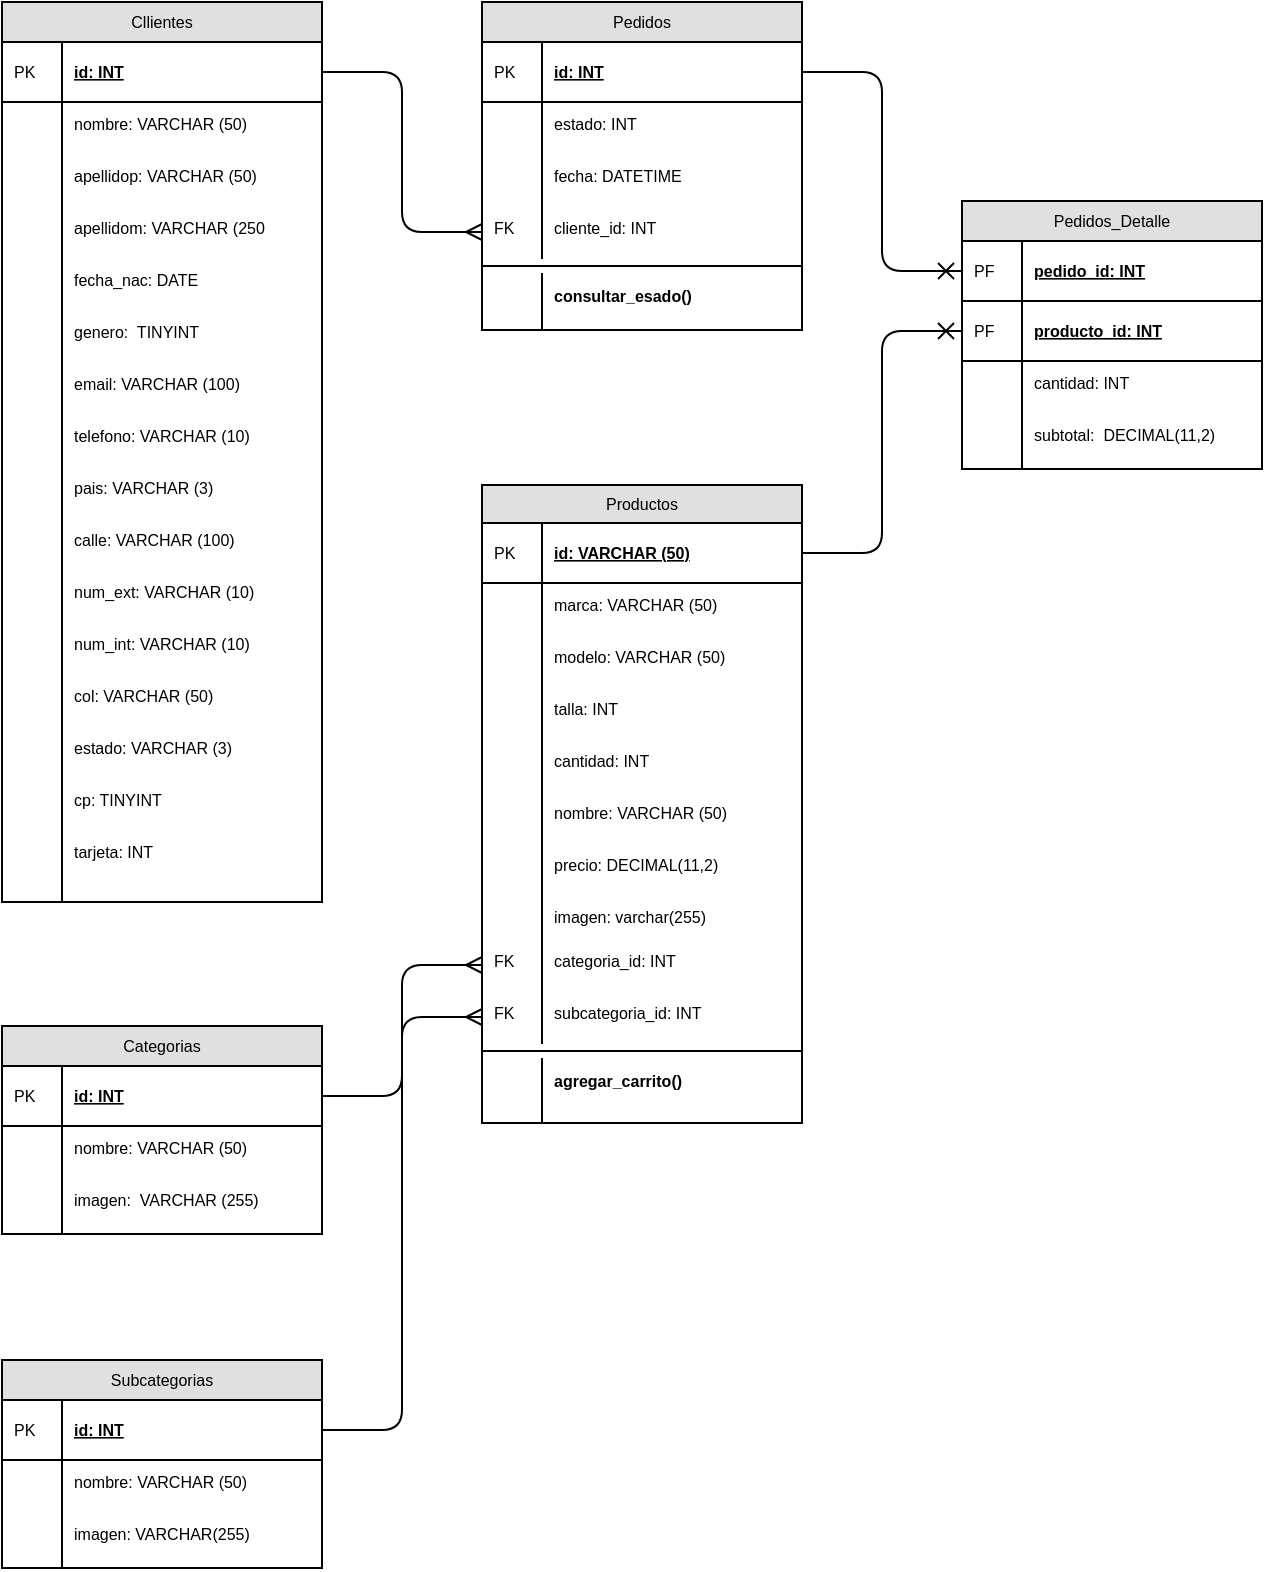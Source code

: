 <mxfile version="10.7.9" type="device"><diagram id="d4-4VoonNPBoHin0KI9T" name="Page-1"><mxGraphModel dx="964" dy="549" grid="1" gridSize="10" guides="1" tooltips="1" connect="1" arrows="1" fold="1" page="1" pageScale="1" pageWidth="827" pageHeight="1169" math="0" shadow="0"><root><mxCell id="0"/><mxCell id="1" parent="0"/><mxCell id="-AVGPWDkU3SRVyJvV21a-2" value="Cllientes" style="swimlane;fontStyle=0;childLayout=stackLayout;horizontal=1;startSize=20;fillColor=#e0e0e0;horizontalStack=0;resizeParent=1;resizeParentMax=0;resizeLast=0;collapsible=1;marginBottom=0;swimlaneFillColor=#ffffff;align=center;fontSize=8;" parent="1" vertex="1"><mxGeometry x="20" y="20" width="160" height="450" as="geometry"/></mxCell><mxCell id="-AVGPWDkU3SRVyJvV21a-3" value="id: INT" style="shape=partialRectangle;top=0;left=0;right=0;bottom=1;align=left;verticalAlign=middle;fillColor=none;spacingLeft=34;spacingRight=4;overflow=hidden;rotatable=0;points=[[0,0.5],[1,0.5]];portConstraint=eastwest;dropTarget=0;fontStyle=5;fontSize=8;" parent="-AVGPWDkU3SRVyJvV21a-2" vertex="1"><mxGeometry y="20" width="160" height="30" as="geometry"/></mxCell><mxCell id="-AVGPWDkU3SRVyJvV21a-4" value="PK" style="shape=partialRectangle;top=0;left=0;bottom=0;fillColor=none;align=left;verticalAlign=middle;spacingLeft=4;spacingRight=4;overflow=hidden;rotatable=0;points=[];portConstraint=eastwest;part=1;fontSize=8;" parent="-AVGPWDkU3SRVyJvV21a-3" vertex="1" connectable="0"><mxGeometry width="30" height="30" as="geometry"/></mxCell><mxCell id="-AVGPWDkU3SRVyJvV21a-5" value="nombre: VARCHAR (50)" style="shape=partialRectangle;top=0;left=0;right=0;bottom=0;align=left;verticalAlign=top;fillColor=none;spacingLeft=34;spacingRight=4;overflow=hidden;rotatable=0;points=[[0,0.5],[1,0.5]];portConstraint=eastwest;dropTarget=0;fontSize=8;" parent="-AVGPWDkU3SRVyJvV21a-2" vertex="1"><mxGeometry y="50" width="160" height="26" as="geometry"/></mxCell><mxCell id="-AVGPWDkU3SRVyJvV21a-6" value="" style="shape=partialRectangle;top=0;left=0;bottom=0;fillColor=none;align=left;verticalAlign=top;spacingLeft=4;spacingRight=4;overflow=hidden;rotatable=0;points=[];portConstraint=eastwest;part=1;fontSize=8;" parent="-AVGPWDkU3SRVyJvV21a-5" vertex="1" connectable="0"><mxGeometry width="30" height="26" as="geometry"/></mxCell><mxCell id="-AVGPWDkU3SRVyJvV21a-75" value="apellidop: VARCHAR (50)" style="shape=partialRectangle;top=0;left=0;right=0;bottom=0;align=left;verticalAlign=top;fillColor=none;spacingLeft=34;spacingRight=4;overflow=hidden;rotatable=0;points=[[0,0.5],[1,0.5]];portConstraint=eastwest;dropTarget=0;fontSize=8;" parent="-AVGPWDkU3SRVyJvV21a-2" vertex="1"><mxGeometry y="76" width="160" height="26" as="geometry"/></mxCell><mxCell id="-AVGPWDkU3SRVyJvV21a-76" value="" style="shape=partialRectangle;top=0;left=0;bottom=0;fillColor=none;align=left;verticalAlign=top;spacingLeft=4;spacingRight=4;overflow=hidden;rotatable=0;points=[];portConstraint=eastwest;part=1;fontSize=8;" parent="-AVGPWDkU3SRVyJvV21a-75" vertex="1" connectable="0"><mxGeometry width="30" height="26" as="geometry"/></mxCell><mxCell id="-AVGPWDkU3SRVyJvV21a-71" value="apellidom: VARCHAR (250" style="shape=partialRectangle;top=0;left=0;right=0;bottom=0;align=left;verticalAlign=top;fillColor=none;spacingLeft=34;spacingRight=4;overflow=hidden;rotatable=0;points=[[0,0.5],[1,0.5]];portConstraint=eastwest;dropTarget=0;fontSize=8;" parent="-AVGPWDkU3SRVyJvV21a-2" vertex="1"><mxGeometry y="102" width="160" height="26" as="geometry"/></mxCell><mxCell id="-AVGPWDkU3SRVyJvV21a-72" value="" style="shape=partialRectangle;top=0;left=0;bottom=0;fillColor=none;align=left;verticalAlign=top;spacingLeft=4;spacingRight=4;overflow=hidden;rotatable=0;points=[];portConstraint=eastwest;part=1;fontSize=8;" parent="-AVGPWDkU3SRVyJvV21a-71" vertex="1" connectable="0"><mxGeometry width="30" height="26" as="geometry"/></mxCell><mxCell id="-AVGPWDkU3SRVyJvV21a-7" value="fecha_nac: DATE" style="shape=partialRectangle;top=0;left=0;right=0;bottom=0;align=left;verticalAlign=top;fillColor=none;spacingLeft=34;spacingRight=4;overflow=hidden;rotatable=0;points=[[0,0.5],[1,0.5]];portConstraint=eastwest;dropTarget=0;fontSize=8;" parent="-AVGPWDkU3SRVyJvV21a-2" vertex="1"><mxGeometry y="128" width="160" height="26" as="geometry"/></mxCell><mxCell id="-AVGPWDkU3SRVyJvV21a-8" value="" style="shape=partialRectangle;top=0;left=0;bottom=0;fillColor=none;align=left;verticalAlign=top;spacingLeft=4;spacingRight=4;overflow=hidden;rotatable=0;points=[];portConstraint=eastwest;part=1;fontSize=8;" parent="-AVGPWDkU3SRVyJvV21a-7" vertex="1" connectable="0"><mxGeometry width="30" height="26" as="geometry"/></mxCell><mxCell id="-AVGPWDkU3SRVyJvV21a-80" value="genero:  TINYINT" style="shape=partialRectangle;top=0;left=0;right=0;bottom=0;align=left;verticalAlign=top;fillColor=none;spacingLeft=34;spacingRight=4;overflow=hidden;rotatable=0;points=[[0,0.5],[1,0.5]];portConstraint=eastwest;dropTarget=0;fontSize=8;" parent="-AVGPWDkU3SRVyJvV21a-2" vertex="1"><mxGeometry y="154" width="160" height="26" as="geometry"/></mxCell><mxCell id="-AVGPWDkU3SRVyJvV21a-81" value="" style="shape=partialRectangle;top=0;left=0;bottom=0;fillColor=none;align=left;verticalAlign=top;spacingLeft=4;spacingRight=4;overflow=hidden;rotatable=0;points=[];portConstraint=eastwest;part=1;fontSize=8;" parent="-AVGPWDkU3SRVyJvV21a-80" vertex="1" connectable="0"><mxGeometry width="30" height="26" as="geometry"/></mxCell><mxCell id="-AVGPWDkU3SRVyJvV21a-111" value="email: VARCHAR (100)" style="shape=partialRectangle;top=0;left=0;right=0;bottom=0;align=left;verticalAlign=top;fillColor=none;spacingLeft=34;spacingRight=4;overflow=hidden;rotatable=0;points=[[0,0.5],[1,0.5]];portConstraint=eastwest;dropTarget=0;fontSize=8;" parent="-AVGPWDkU3SRVyJvV21a-2" vertex="1"><mxGeometry y="180" width="160" height="26" as="geometry"/></mxCell><mxCell id="-AVGPWDkU3SRVyJvV21a-112" value="" style="shape=partialRectangle;top=0;left=0;bottom=0;fillColor=none;align=left;verticalAlign=top;spacingLeft=4;spacingRight=4;overflow=hidden;rotatable=0;points=[];portConstraint=eastwest;part=1;fontSize=8;" parent="-AVGPWDkU3SRVyJvV21a-111" vertex="1" connectable="0"><mxGeometry width="30" height="26" as="geometry"/></mxCell><mxCell id="-AVGPWDkU3SRVyJvV21a-113" value="telefono: VARCHAR (10)" style="shape=partialRectangle;top=0;left=0;right=0;bottom=0;align=left;verticalAlign=top;fillColor=none;spacingLeft=34;spacingRight=4;overflow=hidden;rotatable=0;points=[[0,0.5],[1,0.5]];portConstraint=eastwest;dropTarget=0;fontSize=8;" parent="-AVGPWDkU3SRVyJvV21a-2" vertex="1"><mxGeometry y="206" width="160" height="26" as="geometry"/></mxCell><mxCell id="-AVGPWDkU3SRVyJvV21a-114" value="" style="shape=partialRectangle;top=0;left=0;bottom=0;fillColor=none;align=left;verticalAlign=top;spacingLeft=4;spacingRight=4;overflow=hidden;rotatable=0;points=[];portConstraint=eastwest;part=1;fontSize=8;" parent="-AVGPWDkU3SRVyJvV21a-113" vertex="1" connectable="0"><mxGeometry width="30" height="26" as="geometry"/></mxCell><mxCell id="-AVGPWDkU3SRVyJvV21a-115" value="pais: VARCHAR (3)" style="shape=partialRectangle;top=0;left=0;right=0;bottom=0;align=left;verticalAlign=top;fillColor=none;spacingLeft=34;spacingRight=4;overflow=hidden;rotatable=0;points=[[0,0.5],[1,0.5]];portConstraint=eastwest;dropTarget=0;fontSize=8;" parent="-AVGPWDkU3SRVyJvV21a-2" vertex="1"><mxGeometry y="232" width="160" height="26" as="geometry"/></mxCell><mxCell id="-AVGPWDkU3SRVyJvV21a-116" value="" style="shape=partialRectangle;top=0;left=0;bottom=0;fillColor=none;align=left;verticalAlign=top;spacingLeft=4;spacingRight=4;overflow=hidden;rotatable=0;points=[];portConstraint=eastwest;part=1;fontSize=8;" parent="-AVGPWDkU3SRVyJvV21a-115" vertex="1" connectable="0"><mxGeometry width="30" height="26" as="geometry"/></mxCell><mxCell id="-AVGPWDkU3SRVyJvV21a-117" value="calle: VARCHAR (100)" style="shape=partialRectangle;top=0;left=0;right=0;bottom=0;align=left;verticalAlign=top;fillColor=none;spacingLeft=34;spacingRight=4;overflow=hidden;rotatable=0;points=[[0,0.5],[1,0.5]];portConstraint=eastwest;dropTarget=0;fontSize=8;" parent="-AVGPWDkU3SRVyJvV21a-2" vertex="1"><mxGeometry y="258" width="160" height="26" as="geometry"/></mxCell><mxCell id="-AVGPWDkU3SRVyJvV21a-118" value="" style="shape=partialRectangle;top=0;left=0;bottom=0;fillColor=none;align=left;verticalAlign=top;spacingLeft=4;spacingRight=4;overflow=hidden;rotatable=0;points=[];portConstraint=eastwest;part=1;fontSize=8;" parent="-AVGPWDkU3SRVyJvV21a-117" vertex="1" connectable="0"><mxGeometry width="30" height="26" as="geometry"/></mxCell><mxCell id="-AVGPWDkU3SRVyJvV21a-119" value="num_ext: VARCHAR (10)" style="shape=partialRectangle;top=0;left=0;right=0;bottom=0;align=left;verticalAlign=top;fillColor=none;spacingLeft=34;spacingRight=4;overflow=hidden;rotatable=0;points=[[0,0.5],[1,0.5]];portConstraint=eastwest;dropTarget=0;fontSize=8;" parent="-AVGPWDkU3SRVyJvV21a-2" vertex="1"><mxGeometry y="284" width="160" height="26" as="geometry"/></mxCell><mxCell id="-AVGPWDkU3SRVyJvV21a-120" value="" style="shape=partialRectangle;top=0;left=0;bottom=0;fillColor=none;align=left;verticalAlign=top;spacingLeft=4;spacingRight=4;overflow=hidden;rotatable=0;points=[];portConstraint=eastwest;part=1;fontSize=8;" parent="-AVGPWDkU3SRVyJvV21a-119" vertex="1" connectable="0"><mxGeometry width="30" height="26" as="geometry"/></mxCell><mxCell id="-AVGPWDkU3SRVyJvV21a-121" value="num_int: VARCHAR (10)" style="shape=partialRectangle;top=0;left=0;right=0;bottom=0;align=left;verticalAlign=top;fillColor=none;spacingLeft=34;spacingRight=4;overflow=hidden;rotatable=0;points=[[0,0.5],[1,0.5]];portConstraint=eastwest;dropTarget=0;fontSize=8;" parent="-AVGPWDkU3SRVyJvV21a-2" vertex="1"><mxGeometry y="310" width="160" height="26" as="geometry"/></mxCell><mxCell id="-AVGPWDkU3SRVyJvV21a-122" value="" style="shape=partialRectangle;top=0;left=0;bottom=0;fillColor=none;align=left;verticalAlign=top;spacingLeft=4;spacingRight=4;overflow=hidden;rotatable=0;points=[];portConstraint=eastwest;part=1;fontSize=8;" parent="-AVGPWDkU3SRVyJvV21a-121" vertex="1" connectable="0"><mxGeometry width="30" height="26" as="geometry"/></mxCell><mxCell id="-AVGPWDkU3SRVyJvV21a-123" value="col: VARCHAR (50)" style="shape=partialRectangle;top=0;left=0;right=0;bottom=0;align=left;verticalAlign=top;fillColor=none;spacingLeft=34;spacingRight=4;overflow=hidden;rotatable=0;points=[[0,0.5],[1,0.5]];portConstraint=eastwest;dropTarget=0;fontSize=8;" parent="-AVGPWDkU3SRVyJvV21a-2" vertex="1"><mxGeometry y="336" width="160" height="26" as="geometry"/></mxCell><mxCell id="-AVGPWDkU3SRVyJvV21a-124" value="" style="shape=partialRectangle;top=0;left=0;bottom=0;fillColor=none;align=left;verticalAlign=top;spacingLeft=4;spacingRight=4;overflow=hidden;rotatable=0;points=[];portConstraint=eastwest;part=1;fontSize=8;" parent="-AVGPWDkU3SRVyJvV21a-123" vertex="1" connectable="0"><mxGeometry width="30" height="26" as="geometry"/></mxCell><mxCell id="-AVGPWDkU3SRVyJvV21a-125" value="estado: VARCHAR (3)" style="shape=partialRectangle;top=0;left=0;right=0;bottom=0;align=left;verticalAlign=top;fillColor=none;spacingLeft=34;spacingRight=4;overflow=hidden;rotatable=0;points=[[0,0.5],[1,0.5]];portConstraint=eastwest;dropTarget=0;fontSize=8;" parent="-AVGPWDkU3SRVyJvV21a-2" vertex="1"><mxGeometry y="362" width="160" height="26" as="geometry"/></mxCell><mxCell id="-AVGPWDkU3SRVyJvV21a-126" value="" style="shape=partialRectangle;top=0;left=0;bottom=0;fillColor=none;align=left;verticalAlign=top;spacingLeft=4;spacingRight=4;overflow=hidden;rotatable=0;points=[];portConstraint=eastwest;part=1;fontSize=8;" parent="-AVGPWDkU3SRVyJvV21a-125" vertex="1" connectable="0"><mxGeometry width="30" height="26" as="geometry"/></mxCell><mxCell id="-AVGPWDkU3SRVyJvV21a-127" value="cp: TINYINT" style="shape=partialRectangle;top=0;left=0;right=0;bottom=0;align=left;verticalAlign=top;fillColor=none;spacingLeft=34;spacingRight=4;overflow=hidden;rotatable=0;points=[[0,0.5],[1,0.5]];portConstraint=eastwest;dropTarget=0;fontSize=8;" parent="-AVGPWDkU3SRVyJvV21a-2" vertex="1"><mxGeometry y="388" width="160" height="26" as="geometry"/></mxCell><mxCell id="-AVGPWDkU3SRVyJvV21a-128" value="" style="shape=partialRectangle;top=0;left=0;bottom=0;fillColor=none;align=left;verticalAlign=top;spacingLeft=4;spacingRight=4;overflow=hidden;rotatable=0;points=[];portConstraint=eastwest;part=1;fontSize=8;" parent="-AVGPWDkU3SRVyJvV21a-127" vertex="1" connectable="0"><mxGeometry width="30" height="26" as="geometry"/></mxCell><mxCell id="-AVGPWDkU3SRVyJvV21a-129" value="tarjeta: INT" style="shape=partialRectangle;top=0;left=0;right=0;bottom=0;align=left;verticalAlign=top;fillColor=none;spacingLeft=34;spacingRight=4;overflow=hidden;rotatable=0;points=[[0,0.5],[1,0.5]];portConstraint=eastwest;dropTarget=0;fontSize=8;" parent="-AVGPWDkU3SRVyJvV21a-2" vertex="1"><mxGeometry y="414" width="160" height="26" as="geometry"/></mxCell><mxCell id="-AVGPWDkU3SRVyJvV21a-130" value="" style="shape=partialRectangle;top=0;left=0;bottom=0;fillColor=none;align=left;verticalAlign=top;spacingLeft=4;spacingRight=4;overflow=hidden;rotatable=0;points=[];portConstraint=eastwest;part=1;fontSize=8;" parent="-AVGPWDkU3SRVyJvV21a-129" vertex="1" connectable="0"><mxGeometry width="30" height="26" as="geometry"/></mxCell><mxCell id="-AVGPWDkU3SRVyJvV21a-11" value="" style="shape=partialRectangle;top=0;left=0;right=0;bottom=0;align=left;verticalAlign=top;fillColor=none;spacingLeft=34;spacingRight=4;overflow=hidden;rotatable=0;points=[[0,0.5],[1,0.5]];portConstraint=eastwest;dropTarget=0;fontSize=8;" parent="-AVGPWDkU3SRVyJvV21a-2" vertex="1"><mxGeometry y="440" width="160" height="10" as="geometry"/></mxCell><mxCell id="-AVGPWDkU3SRVyJvV21a-12" value="" style="shape=partialRectangle;top=0;left=0;bottom=0;fillColor=none;align=left;verticalAlign=top;spacingLeft=4;spacingRight=4;overflow=hidden;rotatable=0;points=[];portConstraint=eastwest;part=1;fontSize=8;" parent="-AVGPWDkU3SRVyJvV21a-11" vertex="1" connectable="0"><mxGeometry width="30" height="10" as="geometry"/></mxCell><mxCell id="-AVGPWDkU3SRVyJvV21a-59" value="Pedidos" style="swimlane;fontStyle=0;childLayout=stackLayout;horizontal=1;startSize=20;fillColor=#e0e0e0;horizontalStack=0;resizeParent=1;resizeParentMax=0;resizeLast=0;collapsible=1;marginBottom=0;swimlaneFillColor=#ffffff;align=center;fontSize=8;" parent="1" vertex="1"><mxGeometry x="260" y="20" width="160" height="164" as="geometry"/></mxCell><mxCell id="-AVGPWDkU3SRVyJvV21a-60" value="id: INT" style="shape=partialRectangle;top=0;left=0;right=0;bottom=1;align=left;verticalAlign=middle;fillColor=none;spacingLeft=34;spacingRight=4;overflow=hidden;rotatable=0;points=[[0,0.5],[1,0.5]];portConstraint=eastwest;dropTarget=0;fontStyle=5;fontSize=8;" parent="-AVGPWDkU3SRVyJvV21a-59" vertex="1"><mxGeometry y="20" width="160" height="30" as="geometry"/></mxCell><mxCell id="-AVGPWDkU3SRVyJvV21a-61" value="PK" style="shape=partialRectangle;top=0;left=0;bottom=0;fillColor=none;align=left;verticalAlign=middle;spacingLeft=4;spacingRight=4;overflow=hidden;rotatable=0;points=[];portConstraint=eastwest;part=1;fontSize=8;" parent="-AVGPWDkU3SRVyJvV21a-60" vertex="1" connectable="0"><mxGeometry width="30" height="30" as="geometry"/></mxCell><mxCell id="-AVGPWDkU3SRVyJvV21a-135" value="estado: INT" style="shape=partialRectangle;top=0;left=0;right=0;bottom=0;align=left;verticalAlign=top;fillColor=none;spacingLeft=34;spacingRight=4;overflow=hidden;rotatable=0;points=[[0,0.5],[1,0.5]];portConstraint=eastwest;dropTarget=0;fontSize=8;" parent="-AVGPWDkU3SRVyJvV21a-59" vertex="1"><mxGeometry y="50" width="160" height="26" as="geometry"/></mxCell><mxCell id="-AVGPWDkU3SRVyJvV21a-136" value="" style="shape=partialRectangle;top=0;left=0;bottom=0;fillColor=none;align=left;verticalAlign=top;spacingLeft=4;spacingRight=4;overflow=hidden;rotatable=0;points=[];portConstraint=eastwest;part=1;fontSize=8;" parent="-AVGPWDkU3SRVyJvV21a-135" vertex="1" connectable="0"><mxGeometry width="30" height="26" as="geometry"/></mxCell><mxCell id="-AVGPWDkU3SRVyJvV21a-108" value="fecha: DATETIME&#10;" style="shape=partialRectangle;top=0;left=0;right=0;bottom=0;align=left;verticalAlign=top;fillColor=none;spacingLeft=34;spacingRight=4;overflow=hidden;rotatable=0;points=[[0,0.5],[1,0.5]];portConstraint=eastwest;dropTarget=0;fontSize=8;" parent="-AVGPWDkU3SRVyJvV21a-59" vertex="1"><mxGeometry y="76" width="160" height="26" as="geometry"/></mxCell><mxCell id="-AVGPWDkU3SRVyJvV21a-109" value="" style="shape=partialRectangle;top=0;left=0;bottom=0;fillColor=none;align=left;verticalAlign=top;spacingLeft=4;spacingRight=4;overflow=hidden;rotatable=0;points=[];portConstraint=eastwest;part=1;fontSize=8;" parent="-AVGPWDkU3SRVyJvV21a-108" vertex="1" connectable="0"><mxGeometry width="30" height="26" as="geometry"/></mxCell><mxCell id="g6530KX5mMqyY2j0Sj3D-3" value="cliente_id: INT" style="shape=partialRectangle;top=0;left=0;right=0;bottom=0;align=left;verticalAlign=top;fillColor=none;spacingLeft=34;spacingRight=4;overflow=hidden;rotatable=0;points=[[0,0.5],[1,0.5]];portConstraint=eastwest;dropTarget=0;fontSize=8;" parent="-AVGPWDkU3SRVyJvV21a-59" vertex="1"><mxGeometry y="102" width="160" height="26" as="geometry"/></mxCell><mxCell id="g6530KX5mMqyY2j0Sj3D-4" value="FK" style="shape=partialRectangle;top=0;left=0;bottom=0;fillColor=none;align=left;verticalAlign=top;spacingLeft=4;spacingRight=4;overflow=hidden;rotatable=0;points=[];portConstraint=eastwest;part=1;fontSize=8;" parent="g6530KX5mMqyY2j0Sj3D-3" vertex="1" connectable="0"><mxGeometry width="30" height="26" as="geometry"/></mxCell><mxCell id="-AVGPWDkU3SRVyJvV21a-181" value="" style="line;strokeWidth=1;fillColor=none;align=left;verticalAlign=middle;spacingTop=-1;spacingLeft=3;spacingRight=3;rotatable=0;labelPosition=right;points=[];portConstraint=eastwest;fontSize=12;" parent="-AVGPWDkU3SRVyJvV21a-59" vertex="1"><mxGeometry y="128" width="160" height="8" as="geometry"/></mxCell><mxCell id="-AVGPWDkU3SRVyJvV21a-182" value="consultar_esado()" style="shape=partialRectangle;top=0;left=0;right=0;bottom=0;align=left;verticalAlign=top;fillColor=none;spacingLeft=34;spacingRight=4;overflow=hidden;rotatable=0;points=[[0,0.5],[1,0.5]];portConstraint=eastwest;dropTarget=0;fontSize=8;fontStyle=1" parent="-AVGPWDkU3SRVyJvV21a-59" vertex="1"><mxGeometry y="136" width="160" height="26" as="geometry"/></mxCell><mxCell id="-AVGPWDkU3SRVyJvV21a-183" value="" style="shape=partialRectangle;top=0;left=0;bottom=0;fillColor=none;align=left;verticalAlign=top;spacingLeft=4;spacingRight=4;overflow=hidden;rotatable=0;points=[];portConstraint=eastwest;part=1;fontSize=8;" parent="-AVGPWDkU3SRVyJvV21a-182" vertex="1" connectable="0"><mxGeometry width="30" height="26" as="geometry"/></mxCell><mxCell id="-AVGPWDkU3SRVyJvV21a-68" value="" style="shape=partialRectangle;top=0;left=0;right=0;bottom=0;align=left;verticalAlign=top;fillColor=none;spacingLeft=34;spacingRight=4;overflow=hidden;rotatable=0;points=[[0,0.5],[1,0.5]];portConstraint=eastwest;dropTarget=0;fontSize=8;" parent="-AVGPWDkU3SRVyJvV21a-59" vertex="1"><mxGeometry y="162" width="160" height="2" as="geometry"/></mxCell><mxCell id="-AVGPWDkU3SRVyJvV21a-69" value="" style="shape=partialRectangle;top=0;left=0;bottom=0;fillColor=none;align=left;verticalAlign=top;spacingLeft=4;spacingRight=4;overflow=hidden;rotatable=0;points=[];portConstraint=eastwest;part=1;fontSize=8;" parent="-AVGPWDkU3SRVyJvV21a-68" vertex="1" connectable="0"><mxGeometry width="30" height="2" as="geometry"/></mxCell><mxCell id="-AVGPWDkU3SRVyJvV21a-70" value="" style="endArrow=none;html=1;exitX=0;exitY=0.5;exitDx=0;exitDy=0;edgeStyle=elbowEdgeStyle;startArrow=ERmany;startFill=0;fontSize=8;" parent="1" source="g6530KX5mMqyY2j0Sj3D-3" target="-AVGPWDkU3SRVyJvV21a-3" edge="1"><mxGeometry width="50" height="50" relative="1" as="geometry"><mxPoint x="220.333" y="76" as="sourcePoint"/><mxPoint x="290" y="39" as="targetPoint"/></mxGeometry></mxCell><mxCell id="-AVGPWDkU3SRVyJvV21a-82" value="Productos" style="swimlane;fontStyle=0;childLayout=stackLayout;horizontal=1;startSize=19;fillColor=#e0e0e0;horizontalStack=0;resizeParent=1;resizeParentMax=0;resizeLast=0;collapsible=1;marginBottom=0;swimlaneFillColor=#ffffff;align=center;fontSize=8;" parent="1" vertex="1"><mxGeometry x="260" y="261.5" width="160" height="319" as="geometry"/></mxCell><mxCell id="-AVGPWDkU3SRVyJvV21a-83" value="id: VARCHAR (50)" style="shape=partialRectangle;top=0;left=0;right=0;bottom=1;align=left;verticalAlign=middle;fillColor=none;spacingLeft=34;spacingRight=4;overflow=hidden;rotatable=0;points=[[0,0.5],[1,0.5]];portConstraint=eastwest;dropTarget=0;fontStyle=5;fontSize=8;" parent="-AVGPWDkU3SRVyJvV21a-82" vertex="1"><mxGeometry y="19" width="160" height="30" as="geometry"/></mxCell><mxCell id="-AVGPWDkU3SRVyJvV21a-84" value="PK" style="shape=partialRectangle;top=0;left=0;bottom=0;fillColor=none;align=left;verticalAlign=middle;spacingLeft=4;spacingRight=4;overflow=hidden;rotatable=0;points=[];portConstraint=eastwest;part=1;fontSize=8;" parent="-AVGPWDkU3SRVyJvV21a-83" vertex="1" connectable="0"><mxGeometry width="30" height="30" as="geometry"/></mxCell><mxCell id="-AVGPWDkU3SRVyJvV21a-95" value="marca: VARCHAR (50)" style="shape=partialRectangle;top=0;left=0;right=0;bottom=0;align=left;verticalAlign=top;fillColor=none;spacingLeft=34;spacingRight=4;overflow=hidden;rotatable=0;points=[[0,0.5],[1,0.5]];portConstraint=eastwest;dropTarget=0;fontSize=8;" parent="-AVGPWDkU3SRVyJvV21a-82" vertex="1"><mxGeometry y="49" width="160" height="26" as="geometry"/></mxCell><mxCell id="-AVGPWDkU3SRVyJvV21a-96" value="" style="shape=partialRectangle;top=0;left=0;bottom=0;fillColor=none;align=left;verticalAlign=top;spacingLeft=4;spacingRight=4;overflow=hidden;rotatable=0;points=[];portConstraint=eastwest;part=1;fontSize=8;" parent="-AVGPWDkU3SRVyJvV21a-95" vertex="1" connectable="0"><mxGeometry width="30" height="26" as="geometry"/></mxCell><mxCell id="-AVGPWDkU3SRVyJvV21a-97" value="modelo: VARCHAR (50)" style="shape=partialRectangle;top=0;left=0;right=0;bottom=0;align=left;verticalAlign=top;fillColor=none;spacingLeft=34;spacingRight=4;overflow=hidden;rotatable=0;points=[[0,0.5],[1,0.5]];portConstraint=eastwest;dropTarget=0;fontSize=8;" parent="-AVGPWDkU3SRVyJvV21a-82" vertex="1"><mxGeometry y="75" width="160" height="26" as="geometry"/></mxCell><mxCell id="-AVGPWDkU3SRVyJvV21a-98" value="" style="shape=partialRectangle;top=0;left=0;bottom=0;fillColor=none;align=left;verticalAlign=top;spacingLeft=4;spacingRight=4;overflow=hidden;rotatable=0;points=[];portConstraint=eastwest;part=1;fontSize=8;" parent="-AVGPWDkU3SRVyJvV21a-97" vertex="1" connectable="0"><mxGeometry width="30" height="26" as="geometry"/></mxCell><mxCell id="-AVGPWDkU3SRVyJvV21a-101" value="talla: INT" style="shape=partialRectangle;top=0;left=0;right=0;bottom=0;align=left;verticalAlign=top;fillColor=none;spacingLeft=34;spacingRight=4;overflow=hidden;rotatable=0;points=[[0,0.5],[1,0.5]];portConstraint=eastwest;dropTarget=0;fontSize=8;" parent="-AVGPWDkU3SRVyJvV21a-82" vertex="1"><mxGeometry y="101" width="160" height="26" as="geometry"/></mxCell><mxCell id="-AVGPWDkU3SRVyJvV21a-102" value="" style="shape=partialRectangle;top=0;left=0;bottom=0;fillColor=none;align=left;verticalAlign=top;spacingLeft=4;spacingRight=4;overflow=hidden;rotatable=0;points=[];portConstraint=eastwest;part=1;fontSize=8;" parent="-AVGPWDkU3SRVyJvV21a-101" vertex="1" connectable="0"><mxGeometry width="30" height="26" as="geometry"/></mxCell><mxCell id="-AVGPWDkU3SRVyJvV21a-150" value="cantidad: INT" style="shape=partialRectangle;top=0;left=0;right=0;bottom=0;align=left;verticalAlign=top;fillColor=none;spacingLeft=34;spacingRight=4;overflow=hidden;rotatable=0;points=[[0,0.5],[1,0.5]];portConstraint=eastwest;dropTarget=0;fontSize=8;" parent="-AVGPWDkU3SRVyJvV21a-82" vertex="1"><mxGeometry y="127" width="160" height="26" as="geometry"/></mxCell><mxCell id="-AVGPWDkU3SRVyJvV21a-151" value="" style="shape=partialRectangle;top=0;left=0;bottom=0;fillColor=none;align=left;verticalAlign=top;spacingLeft=4;spacingRight=4;overflow=hidden;rotatable=0;points=[];portConstraint=eastwest;part=1;fontSize=8;" parent="-AVGPWDkU3SRVyJvV21a-150" vertex="1" connectable="0"><mxGeometry width="30" height="26" as="geometry"/></mxCell><mxCell id="-AVGPWDkU3SRVyJvV21a-103" value="nombre: VARCHAR (50)" style="shape=partialRectangle;top=0;left=0;right=0;bottom=0;align=left;verticalAlign=top;fillColor=none;spacingLeft=34;spacingRight=4;overflow=hidden;rotatable=0;points=[[0,0.5],[1,0.5]];portConstraint=eastwest;dropTarget=0;fontSize=8;" parent="-AVGPWDkU3SRVyJvV21a-82" vertex="1"><mxGeometry y="153" width="160" height="26" as="geometry"/></mxCell><mxCell id="-AVGPWDkU3SRVyJvV21a-104" value="" style="shape=partialRectangle;top=0;left=0;bottom=0;fillColor=none;align=left;verticalAlign=top;spacingLeft=4;spacingRight=4;overflow=hidden;rotatable=0;points=[];portConstraint=eastwest;part=1;fontSize=8;" parent="-AVGPWDkU3SRVyJvV21a-103" vertex="1" connectable="0"><mxGeometry width="30" height="26" as="geometry"/></mxCell><mxCell id="-AVGPWDkU3SRVyJvV21a-99" value="precio: DECIMAL(11,2)" style="shape=partialRectangle;top=0;left=0;right=0;bottom=0;align=left;verticalAlign=top;fillColor=none;spacingLeft=34;spacingRight=4;overflow=hidden;rotatable=0;points=[[0,0.5],[1,0.5]];portConstraint=eastwest;dropTarget=0;fontSize=8;" parent="-AVGPWDkU3SRVyJvV21a-82" vertex="1"><mxGeometry y="179" width="160" height="26" as="geometry"/></mxCell><mxCell id="-AVGPWDkU3SRVyJvV21a-100" value="" style="shape=partialRectangle;top=0;left=0;bottom=0;fillColor=none;align=left;verticalAlign=top;spacingLeft=4;spacingRight=4;overflow=hidden;rotatable=0;points=[];portConstraint=eastwest;part=1;fontSize=8;" parent="-AVGPWDkU3SRVyJvV21a-99" vertex="1" connectable="0"><mxGeometry width="30" height="26" as="geometry"/></mxCell><mxCell id="-AVGPWDkU3SRVyJvV21a-87" value="imagen: varchar(255)" style="shape=partialRectangle;top=0;left=0;right=0;bottom=0;align=left;verticalAlign=top;fillColor=none;spacingLeft=34;spacingRight=4;overflow=hidden;rotatable=0;points=[[0,0.5],[1,0.5]];portConstraint=eastwest;dropTarget=0;fontSize=8;" parent="-AVGPWDkU3SRVyJvV21a-82" vertex="1"><mxGeometry y="205" width="160" height="22" as="geometry"/></mxCell><mxCell id="-AVGPWDkU3SRVyJvV21a-88" value="" style="shape=partialRectangle;top=0;left=0;bottom=0;fillColor=none;align=left;verticalAlign=top;spacingLeft=4;spacingRight=4;overflow=hidden;rotatable=0;points=[];portConstraint=eastwest;part=1;fontSize=8;" parent="-AVGPWDkU3SRVyJvV21a-87" vertex="1" connectable="0"><mxGeometry width="30" height="22" as="geometry"/></mxCell><mxCell id="-AVGPWDkU3SRVyJvV21a-93" value="categoria_id: INT" style="shape=partialRectangle;top=0;left=0;right=0;bottom=0;align=left;verticalAlign=top;fillColor=none;spacingLeft=34;spacingRight=4;overflow=hidden;rotatable=0;points=[[0,0.5],[1,0.5]];portConstraint=eastwest;dropTarget=0;fontSize=8;" parent="-AVGPWDkU3SRVyJvV21a-82" vertex="1"><mxGeometry y="227" width="160" height="26" as="geometry"/></mxCell><mxCell id="-AVGPWDkU3SRVyJvV21a-94" value="FK" style="shape=partialRectangle;top=0;left=0;bottom=0;fillColor=none;align=left;verticalAlign=top;spacingLeft=4;spacingRight=4;overflow=hidden;rotatable=0;points=[];portConstraint=eastwest;part=1;fontSize=8;" parent="-AVGPWDkU3SRVyJvV21a-93" vertex="1" connectable="0"><mxGeometry width="30" height="26" as="geometry"/></mxCell><mxCell id="rkiljdpuhEP5UIMlk9OD-4" value="subcategoria_id: INT" style="shape=partialRectangle;top=0;left=0;right=0;bottom=0;align=left;verticalAlign=top;fillColor=none;spacingLeft=34;spacingRight=4;overflow=hidden;rotatable=0;points=[[0,0.5],[1,0.5]];portConstraint=eastwest;dropTarget=0;fontSize=8;" parent="-AVGPWDkU3SRVyJvV21a-82" vertex="1"><mxGeometry y="253" width="160" height="26" as="geometry"/></mxCell><mxCell id="rkiljdpuhEP5UIMlk9OD-5" value="FK" style="shape=partialRectangle;top=0;left=0;bottom=0;fillColor=none;align=left;verticalAlign=top;spacingLeft=4;spacingRight=4;overflow=hidden;rotatable=0;points=[];portConstraint=eastwest;part=1;fontSize=8;" parent="rkiljdpuhEP5UIMlk9OD-4" vertex="1" connectable="0"><mxGeometry width="30" height="26" as="geometry"/></mxCell><mxCell id="-AVGPWDkU3SRVyJvV21a-163" value="" style="line;strokeWidth=1;fillColor=none;align=left;verticalAlign=middle;spacingTop=-1;spacingLeft=3;spacingRight=3;rotatable=0;labelPosition=right;points=[];portConstraint=eastwest;fontSize=12;" parent="-AVGPWDkU3SRVyJvV21a-82" vertex="1"><mxGeometry y="279" width="160" height="8" as="geometry"/></mxCell><mxCell id="-AVGPWDkU3SRVyJvV21a-155" value="agregar_carrito()" style="shape=partialRectangle;top=0;left=0;right=0;bottom=0;align=left;verticalAlign=top;fillColor=none;spacingLeft=34;spacingRight=4;overflow=hidden;rotatable=0;points=[[0,0.5],[1,0.5]];portConstraint=eastwest;dropTarget=0;fontSize=8;fontStyle=1" parent="-AVGPWDkU3SRVyJvV21a-82" vertex="1"><mxGeometry y="287" width="160" height="22" as="geometry"/></mxCell><mxCell id="-AVGPWDkU3SRVyJvV21a-156" value="" style="shape=partialRectangle;top=0;left=0;bottom=0;fillColor=none;align=left;verticalAlign=top;spacingLeft=4;spacingRight=4;overflow=hidden;rotatable=0;points=[];portConstraint=eastwest;part=1;fontSize=8;" parent="-AVGPWDkU3SRVyJvV21a-155" vertex="1" connectable="0"><mxGeometry width="30" height="22" as="geometry"/></mxCell><mxCell id="-AVGPWDkU3SRVyJvV21a-91" value="" style="shape=partialRectangle;top=0;left=0;right=0;bottom=0;align=left;verticalAlign=top;fillColor=none;spacingLeft=34;spacingRight=4;overflow=hidden;rotatable=0;points=[[0,0.5],[1,0.5]];portConstraint=eastwest;dropTarget=0;fontSize=8;" parent="-AVGPWDkU3SRVyJvV21a-82" vertex="1"><mxGeometry y="309" width="160" height="10" as="geometry"/></mxCell><mxCell id="-AVGPWDkU3SRVyJvV21a-92" value="" style="shape=partialRectangle;top=0;left=0;bottom=0;fillColor=none;align=left;verticalAlign=top;spacingLeft=4;spacingRight=4;overflow=hidden;rotatable=0;points=[];portConstraint=eastwest;part=1;fontSize=8;" parent="-AVGPWDkU3SRVyJvV21a-91" vertex="1" connectable="0"><mxGeometry width="30" height="10" as="geometry"/></mxCell><mxCell id="-AVGPWDkU3SRVyJvV21a-139" value="Pedidos_Detalle" style="swimlane;fontStyle=0;childLayout=stackLayout;horizontal=1;startSize=20;fillColor=#e0e0e0;horizontalStack=0;resizeParent=1;resizeParentMax=0;resizeLast=0;collapsible=1;marginBottom=0;swimlaneFillColor=#ffffff;align=center;fontSize=8;" parent="1" vertex="1"><mxGeometry x="500" y="119.5" width="150" height="134" as="geometry"/></mxCell><mxCell id="-AVGPWDkU3SRVyJvV21a-140" value="pedido_id: INT" style="shape=partialRectangle;top=0;left=0;right=0;bottom=1;align=left;verticalAlign=middle;fillColor=none;spacingLeft=34;spacingRight=4;overflow=hidden;rotatable=0;points=[[0,0.5],[1,0.5]];portConstraint=eastwest;dropTarget=0;fontStyle=5;fontSize=8;" parent="-AVGPWDkU3SRVyJvV21a-139" vertex="1"><mxGeometry y="20" width="150" height="30" as="geometry"/></mxCell><mxCell id="-AVGPWDkU3SRVyJvV21a-141" value="PF" style="shape=partialRectangle;top=0;left=0;bottom=0;fillColor=none;align=left;verticalAlign=middle;spacingLeft=4;spacingRight=4;overflow=hidden;rotatable=0;points=[];portConstraint=eastwest;part=1;fontSize=8;" parent="-AVGPWDkU3SRVyJvV21a-140" vertex="1" connectable="0"><mxGeometry width="30" height="30" as="geometry"/></mxCell><mxCell id="rkiljdpuhEP5UIMlk9OD-2" value="producto_id: INT" style="shape=partialRectangle;top=0;left=0;right=0;bottom=1;align=left;verticalAlign=middle;fillColor=none;spacingLeft=34;spacingRight=4;overflow=hidden;rotatable=0;points=[[0,0.5],[1,0.5]];portConstraint=eastwest;dropTarget=0;fontStyle=5;fontSize=8;" parent="-AVGPWDkU3SRVyJvV21a-139" vertex="1"><mxGeometry y="50" width="150" height="30" as="geometry"/></mxCell><mxCell id="rkiljdpuhEP5UIMlk9OD-3" value="PF" style="shape=partialRectangle;top=0;left=0;bottom=0;fillColor=none;align=left;verticalAlign=middle;spacingLeft=4;spacingRight=4;overflow=hidden;rotatable=0;points=[];portConstraint=eastwest;part=1;fontSize=8;" parent="rkiljdpuhEP5UIMlk9OD-2" vertex="1" connectable="0"><mxGeometry width="30" height="30" as="geometry"/></mxCell><mxCell id="g6530KX5mMqyY2j0Sj3D-5" value="cantidad: INT" style="shape=partialRectangle;top=0;left=0;right=0;bottom=0;align=left;verticalAlign=top;fillColor=none;spacingLeft=34;spacingRight=4;overflow=hidden;rotatable=0;points=[[0,0.5],[1,0.5]];portConstraint=eastwest;dropTarget=0;fontSize=8;" parent="-AVGPWDkU3SRVyJvV21a-139" vertex="1"><mxGeometry y="80" width="150" height="26" as="geometry"/></mxCell><mxCell id="g6530KX5mMqyY2j0Sj3D-6" value="" style="shape=partialRectangle;top=0;left=0;bottom=0;fillColor=none;align=left;verticalAlign=top;spacingLeft=4;spacingRight=4;overflow=hidden;rotatable=0;points=[];portConstraint=eastwest;part=1;fontSize=8;" parent="g6530KX5mMqyY2j0Sj3D-5" vertex="1" connectable="0"><mxGeometry width="30" height="26" as="geometry"/></mxCell><mxCell id="-AVGPWDkU3SRVyJvV21a-142" value="subtotal:  DECIMAL(11,2)" style="shape=partialRectangle;top=0;left=0;right=0;bottom=0;align=left;verticalAlign=top;fillColor=none;spacingLeft=34;spacingRight=4;overflow=hidden;rotatable=0;points=[[0,0.5],[1,0.5]];portConstraint=eastwest;dropTarget=0;fontSize=8;" parent="-AVGPWDkU3SRVyJvV21a-139" vertex="1"><mxGeometry y="106" width="150" height="26" as="geometry"/></mxCell><mxCell id="-AVGPWDkU3SRVyJvV21a-143" value="" style="shape=partialRectangle;top=0;left=0;bottom=0;fillColor=none;align=left;verticalAlign=top;spacingLeft=4;spacingRight=4;overflow=hidden;rotatable=0;points=[];portConstraint=eastwest;part=1;fontSize=8;" parent="-AVGPWDkU3SRVyJvV21a-142" vertex="1" connectable="0"><mxGeometry width="30" height="26" as="geometry"/></mxCell><mxCell id="-AVGPWDkU3SRVyJvV21a-148" value="" style="shape=partialRectangle;top=0;left=0;right=0;bottom=0;align=left;verticalAlign=top;fillColor=none;spacingLeft=34;spacingRight=4;overflow=hidden;rotatable=0;points=[[0,0.5],[1,0.5]];portConstraint=eastwest;dropTarget=0;fontSize=8;" parent="-AVGPWDkU3SRVyJvV21a-139" vertex="1"><mxGeometry y="132" width="150" height="2" as="geometry"/></mxCell><mxCell id="-AVGPWDkU3SRVyJvV21a-149" value="" style="shape=partialRectangle;top=0;left=0;bottom=0;fillColor=none;align=left;verticalAlign=top;spacingLeft=4;spacingRight=4;overflow=hidden;rotatable=0;points=[];portConstraint=eastwest;part=1;fontSize=8;" parent="-AVGPWDkU3SRVyJvV21a-148" vertex="1" connectable="0"><mxGeometry width="30" height="2" as="geometry"/></mxCell><mxCell id="-AVGPWDkU3SRVyJvV21a-154" value="" style="endArrow=none;html=1;edgeStyle=elbowEdgeStyle;startArrow=cross;startFill=0;exitX=0;exitY=0.5;exitDx=0;exitDy=0;fontSize=8;entryX=1;entryY=0.5;entryDx=0;entryDy=0;" parent="1" source="-AVGPWDkU3SRVyJvV21a-140" target="-AVGPWDkU3SRVyJvV21a-60" edge="1"><mxGeometry width="50" height="50" relative="1" as="geometry"><mxPoint x="550.333" y="173.833" as="sourcePoint"/><mxPoint x="420" y="161" as="targetPoint"/></mxGeometry></mxCell><mxCell id="-AVGPWDkU3SRVyJvV21a-168" value="" style="endArrow=none;html=1;edgeStyle=elbowEdgeStyle;startArrow=cross;startFill=0;exitX=0;exitY=0.5;exitDx=0;exitDy=0;fontSize=8;entryX=1;entryY=0.5;entryDx=0;entryDy=0;" parent="1" source="rkiljdpuhEP5UIMlk9OD-2" target="-AVGPWDkU3SRVyJvV21a-83" edge="1"><mxGeometry width="50" height="50" relative="1" as="geometry"><mxPoint x="570.333" y="182" as="sourcePoint"/><mxPoint x="480.333" y="93.333" as="targetPoint"/></mxGeometry></mxCell><mxCell id="-AVGPWDkU3SRVyJvV21a-169" value="Subcategorias" style="swimlane;fontStyle=0;childLayout=stackLayout;horizontal=1;startSize=20;fillColor=#e0e0e0;horizontalStack=0;resizeParent=1;resizeParentMax=0;resizeLast=0;collapsible=1;marginBottom=0;swimlaneFillColor=#ffffff;align=center;fontSize=8;" parent="1" vertex="1"><mxGeometry x="20" y="699" width="160" height="104" as="geometry"/></mxCell><mxCell id="-AVGPWDkU3SRVyJvV21a-170" value="id: INT" style="shape=partialRectangle;top=0;left=0;right=0;bottom=1;align=left;verticalAlign=middle;fillColor=none;spacingLeft=34;spacingRight=4;overflow=hidden;rotatable=0;points=[[0,0.5],[1,0.5]];portConstraint=eastwest;dropTarget=0;fontStyle=5;fontSize=8;" parent="-AVGPWDkU3SRVyJvV21a-169" vertex="1"><mxGeometry y="20" width="160" height="30" as="geometry"/></mxCell><mxCell id="-AVGPWDkU3SRVyJvV21a-171" value="PK" style="shape=partialRectangle;top=0;left=0;bottom=0;fillColor=none;align=left;verticalAlign=middle;spacingLeft=4;spacingRight=4;overflow=hidden;rotatable=0;points=[];portConstraint=eastwest;part=1;fontSize=8;" parent="-AVGPWDkU3SRVyJvV21a-170" vertex="1" connectable="0"><mxGeometry width="30" height="30" as="geometry"/></mxCell><mxCell id="-AVGPWDkU3SRVyJvV21a-195" value="nombre: VARCHAR (50)" style="shape=partialRectangle;top=0;left=0;right=0;bottom=0;align=left;verticalAlign=top;fillColor=none;spacingLeft=34;spacingRight=4;overflow=hidden;rotatable=0;points=[[0,0.5],[1,0.5]];portConstraint=eastwest;dropTarget=0;fontSize=8;" parent="-AVGPWDkU3SRVyJvV21a-169" vertex="1"><mxGeometry y="50" width="160" height="26" as="geometry"/></mxCell><mxCell id="-AVGPWDkU3SRVyJvV21a-196" value="" style="shape=partialRectangle;top=0;left=0;bottom=0;fillColor=none;align=left;verticalAlign=top;spacingLeft=4;spacingRight=4;overflow=hidden;rotatable=0;points=[];portConstraint=eastwest;part=1;fontSize=8;" parent="-AVGPWDkU3SRVyJvV21a-195" vertex="1" connectable="0"><mxGeometry width="30" height="26" as="geometry"/></mxCell><mxCell id="-AVGPWDkU3SRVyJvV21a-174" value="imagen: VARCHAR(255)" style="shape=partialRectangle;top=0;left=0;right=0;bottom=0;align=left;verticalAlign=top;fillColor=none;spacingLeft=34;spacingRight=4;overflow=hidden;rotatable=0;points=[[0,0.5],[1,0.5]];portConstraint=eastwest;dropTarget=0;fontSize=8;" parent="-AVGPWDkU3SRVyJvV21a-169" vertex="1"><mxGeometry y="76" width="160" height="26" as="geometry"/></mxCell><mxCell id="-AVGPWDkU3SRVyJvV21a-175" value="" style="shape=partialRectangle;top=0;left=0;bottom=0;fillColor=none;align=left;verticalAlign=top;spacingLeft=4;spacingRight=4;overflow=hidden;rotatable=0;points=[];portConstraint=eastwest;part=1;fontSize=8;" parent="-AVGPWDkU3SRVyJvV21a-174" vertex="1" connectable="0"><mxGeometry width="30" height="26" as="geometry"/></mxCell><mxCell id="-AVGPWDkU3SRVyJvV21a-179" value="" style="shape=partialRectangle;top=0;left=0;right=0;bottom=0;align=left;verticalAlign=top;fillColor=none;spacingLeft=34;spacingRight=4;overflow=hidden;rotatable=0;points=[[0,0.5],[1,0.5]];portConstraint=eastwest;dropTarget=0;fontSize=8;" parent="-AVGPWDkU3SRVyJvV21a-169" vertex="1"><mxGeometry y="102" width="160" height="2" as="geometry"/></mxCell><mxCell id="-AVGPWDkU3SRVyJvV21a-180" value="" style="shape=partialRectangle;top=0;left=0;bottom=0;fillColor=none;align=left;verticalAlign=top;spacingLeft=4;spacingRight=4;overflow=hidden;rotatable=0;points=[];portConstraint=eastwest;part=1;fontSize=8;" parent="-AVGPWDkU3SRVyJvV21a-179" vertex="1" connectable="0"><mxGeometry width="30" height="2" as="geometry"/></mxCell><mxCell id="-AVGPWDkU3SRVyJvV21a-184" value="" style="endArrow=none;html=1;exitX=0;exitY=0.5;exitDx=0;exitDy=0;edgeStyle=elbowEdgeStyle;startArrow=ERmany;startFill=0;fontSize=8;entryX=1;entryY=0.5;entryDx=0;entryDy=0;" parent="1" source="rkiljdpuhEP5UIMlk9OD-4" target="-AVGPWDkU3SRVyJvV21a-170" edge="1"><mxGeometry width="50" height="50" relative="1" as="geometry"><mxPoint x="290.333" y="577.333" as="sourcePoint"/><mxPoint x="180" y="549" as="targetPoint"/></mxGeometry></mxCell><mxCell id="-AVGPWDkU3SRVyJvV21a-185" value="Categorias" style="swimlane;fontStyle=0;childLayout=stackLayout;horizontal=1;startSize=20;fillColor=#e0e0e0;horizontalStack=0;resizeParent=1;resizeParentMax=0;resizeLast=0;collapsible=1;marginBottom=0;swimlaneFillColor=#ffffff;align=center;fontSize=8;" parent="1" vertex="1"><mxGeometry x="20" y="532" width="160" height="104" as="geometry"/></mxCell><mxCell id="-AVGPWDkU3SRVyJvV21a-186" value="id: INT" style="shape=partialRectangle;top=0;left=0;right=0;bottom=1;align=left;verticalAlign=middle;fillColor=none;spacingLeft=34;spacingRight=4;overflow=hidden;rotatable=0;points=[[0,0.5],[1,0.5]];portConstraint=eastwest;dropTarget=0;fontStyle=5;fontSize=8;" parent="-AVGPWDkU3SRVyJvV21a-185" vertex="1"><mxGeometry y="20" width="160" height="30" as="geometry"/></mxCell><mxCell id="-AVGPWDkU3SRVyJvV21a-187" value="PK" style="shape=partialRectangle;top=0;left=0;bottom=0;fillColor=none;align=left;verticalAlign=middle;spacingLeft=4;spacingRight=4;overflow=hidden;rotatable=0;points=[];portConstraint=eastwest;part=1;fontSize=8;" parent="-AVGPWDkU3SRVyJvV21a-186" vertex="1" connectable="0"><mxGeometry width="30" height="30" as="geometry"/></mxCell><mxCell id="-AVGPWDkU3SRVyJvV21a-188" value="nombre: VARCHAR (50)" style="shape=partialRectangle;top=0;left=0;right=0;bottom=0;align=left;verticalAlign=top;fillColor=none;spacingLeft=34;spacingRight=4;overflow=hidden;rotatable=0;points=[[0,0.5],[1,0.5]];portConstraint=eastwest;dropTarget=0;fontSize=8;" parent="-AVGPWDkU3SRVyJvV21a-185" vertex="1"><mxGeometry y="50" width="160" height="26" as="geometry"/></mxCell><mxCell id="-AVGPWDkU3SRVyJvV21a-189" value="" style="shape=partialRectangle;top=0;left=0;bottom=0;fillColor=none;align=left;verticalAlign=top;spacingLeft=4;spacingRight=4;overflow=hidden;rotatable=0;points=[];portConstraint=eastwest;part=1;fontSize=8;" parent="-AVGPWDkU3SRVyJvV21a-188" vertex="1" connectable="0"><mxGeometry width="30" height="26" as="geometry"/></mxCell><mxCell id="-AVGPWDkU3SRVyJvV21a-190" value="imagen:  VARCHAR (255)" style="shape=partialRectangle;top=0;left=0;right=0;bottom=0;align=left;verticalAlign=top;fillColor=none;spacingLeft=34;spacingRight=4;overflow=hidden;rotatable=0;points=[[0,0.5],[1,0.5]];portConstraint=eastwest;dropTarget=0;fontSize=8;" parent="-AVGPWDkU3SRVyJvV21a-185" vertex="1"><mxGeometry y="76" width="160" height="26" as="geometry"/></mxCell><mxCell id="-AVGPWDkU3SRVyJvV21a-191" value="" style="shape=partialRectangle;top=0;left=0;bottom=0;fillColor=none;align=left;verticalAlign=top;spacingLeft=4;spacingRight=4;overflow=hidden;rotatable=0;points=[];portConstraint=eastwest;part=1;fontSize=8;" parent="-AVGPWDkU3SRVyJvV21a-190" vertex="1" connectable="0"><mxGeometry width="30" height="26" as="geometry"/></mxCell><mxCell id="-AVGPWDkU3SRVyJvV21a-192" value="" style="shape=partialRectangle;top=0;left=0;right=0;bottom=0;align=left;verticalAlign=top;fillColor=none;spacingLeft=34;spacingRight=4;overflow=hidden;rotatable=0;points=[[0,0.5],[1,0.5]];portConstraint=eastwest;dropTarget=0;fontSize=8;" parent="-AVGPWDkU3SRVyJvV21a-185" vertex="1"><mxGeometry y="102" width="160" height="2" as="geometry"/></mxCell><mxCell id="-AVGPWDkU3SRVyJvV21a-193" value="" style="shape=partialRectangle;top=0;left=0;bottom=0;fillColor=none;align=left;verticalAlign=top;spacingLeft=4;spacingRight=4;overflow=hidden;rotatable=0;points=[];portConstraint=eastwest;part=1;fontSize=8;" parent="-AVGPWDkU3SRVyJvV21a-192" vertex="1" connectable="0"><mxGeometry width="30" height="2" as="geometry"/></mxCell><mxCell id="-AVGPWDkU3SRVyJvV21a-207" value="" style="endArrow=none;html=1;edgeStyle=elbowEdgeStyle;startArrow=ERmany;startFill=0;fontSize=8;entryX=1;entryY=0.5;entryDx=0;entryDy=0;exitX=0;exitY=0.5;exitDx=0;exitDy=0;" parent="1" source="-AVGPWDkU3SRVyJvV21a-93" target="-AVGPWDkU3SRVyJvV21a-186" edge="1"><mxGeometry width="50" height="50" relative="1" as="geometry"><mxPoint x="500" y="779" as="sourcePoint"/><mxPoint x="190.333" y="763.333" as="targetPoint"/><Array as="points"><mxPoint x="220" y="560"/></Array></mxGeometry></mxCell></root></mxGraphModel></diagram></mxfile>